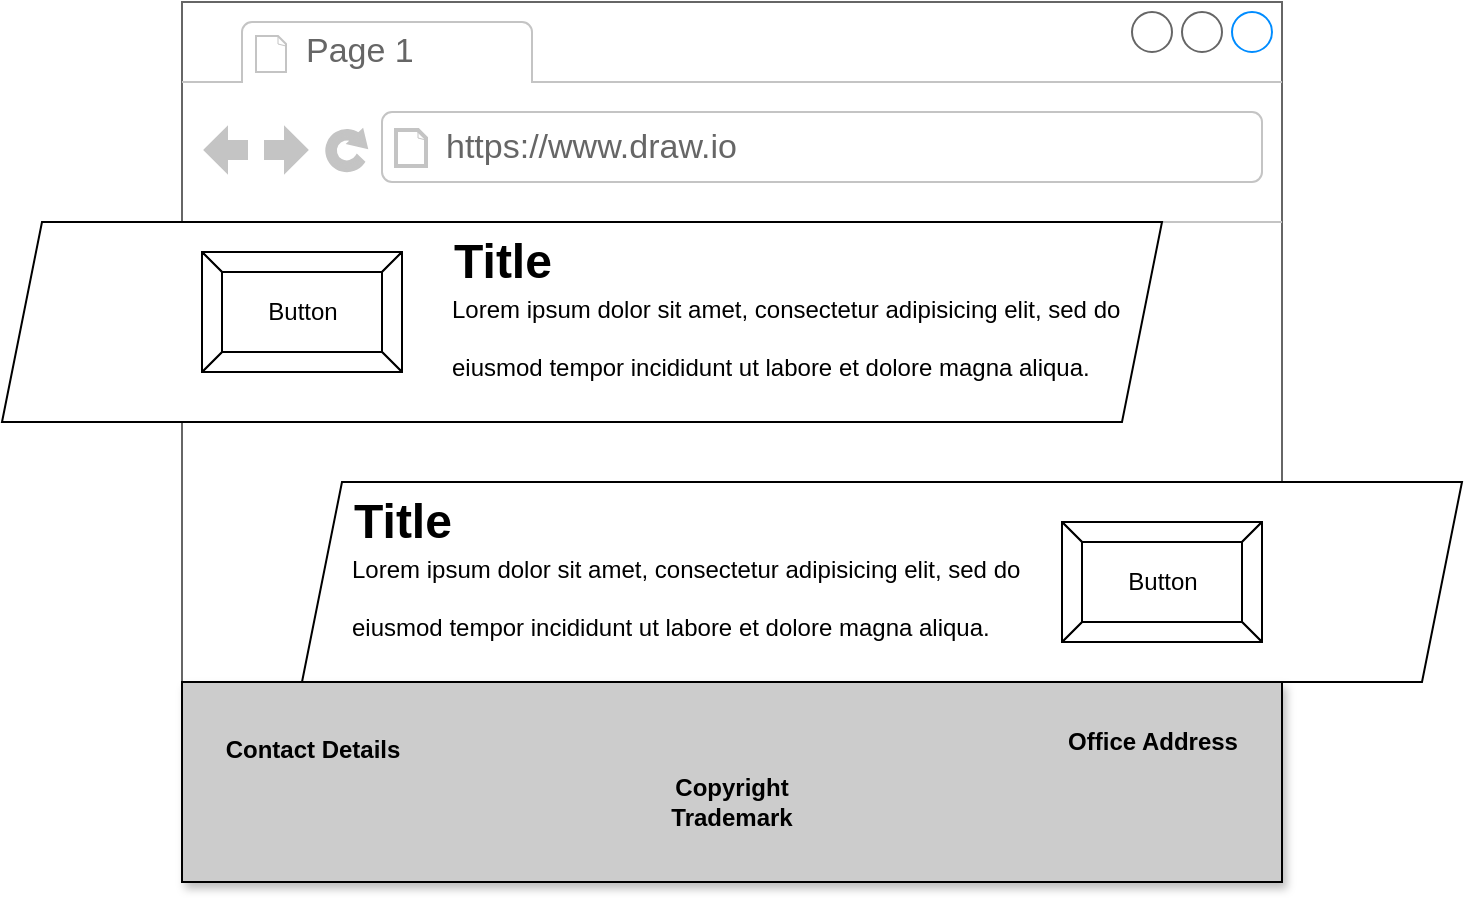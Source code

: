 <mxfile version="16.5.3" type="device" pages="3"><diagram id="24E0vjuPHbL9nDD5jmQH" name="Page-1"><mxGraphModel dx="1021" dy="567" grid="1" gridSize="10" guides="1" tooltips="1" connect="1" arrows="1" fold="1" page="1" pageScale="1" pageWidth="850" pageHeight="1100" math="0" shadow="0"><root><mxCell id="0"/><mxCell id="1" parent="0"/><mxCell id="6ZBUGxdAjeoDtZsRI04T-1" value="" style="strokeWidth=1;shadow=0;dashed=0;align=center;html=1;shape=mxgraph.mockup.containers.browserWindow;rSize=0;strokeColor=#666666;strokeColor2=#008cff;strokeColor3=#c4c4c4;mainText=,;recursiveResize=0;" vertex="1" parent="1"><mxGeometry x="110" y="30" width="550" height="440" as="geometry"/></mxCell><mxCell id="6ZBUGxdAjeoDtZsRI04T-2" value="Page 1" style="strokeWidth=1;shadow=0;dashed=0;align=center;html=1;shape=mxgraph.mockup.containers.anchor;fontSize=17;fontColor=#666666;align=left;" vertex="1" parent="6ZBUGxdAjeoDtZsRI04T-1"><mxGeometry x="60" y="12" width="110" height="26" as="geometry"/></mxCell><mxCell id="6ZBUGxdAjeoDtZsRI04T-3" value="https://www.draw.io" style="strokeWidth=1;shadow=0;dashed=0;align=center;html=1;shape=mxgraph.mockup.containers.anchor;rSize=0;fontSize=17;fontColor=#666666;align=left;" vertex="1" parent="6ZBUGxdAjeoDtZsRI04T-1"><mxGeometry x="130" y="60" width="250" height="26" as="geometry"/></mxCell><mxCell id="6ZBUGxdAjeoDtZsRI04T-5" value="" style="shape=parallelogram;perimeter=parallelogramPerimeter;whiteSpace=wrap;html=1;fixedSize=1;" vertex="1" parent="6ZBUGxdAjeoDtZsRI04T-1"><mxGeometry x="-90" y="110" width="580" height="100" as="geometry"/></mxCell><mxCell id="6ZBUGxdAjeoDtZsRI04T-8" value="" style="shape=parallelogram;perimeter=parallelogramPerimeter;whiteSpace=wrap;html=1;fixedSize=1;" vertex="1" parent="6ZBUGxdAjeoDtZsRI04T-1"><mxGeometry x="60" y="240" width="580" height="100" as="geometry"/></mxCell><mxCell id="6ZBUGxdAjeoDtZsRI04T-10" value="" style="rounded=0;whiteSpace=wrap;html=1;shadow=1;glass=0;gradientColor=none;fillColor=#CCCCCC;" vertex="1" parent="6ZBUGxdAjeoDtZsRI04T-1"><mxGeometry y="340" width="550" height="100" as="geometry"/></mxCell><mxCell id="6ZBUGxdAjeoDtZsRI04T-11" value="&lt;font style=&quot;font-size: 12px&quot;&gt;Contact Details&lt;/font&gt;" style="text;strokeColor=none;fillColor=none;html=1;fontSize=24;fontStyle=1;verticalAlign=middle;align=center;shadow=1;glass=0;" vertex="1" parent="6ZBUGxdAjeoDtZsRI04T-1"><mxGeometry x="10" y="355" width="110" height="30" as="geometry"/></mxCell><mxCell id="6ZBUGxdAjeoDtZsRI04T-12" value="Office Address" style="text;strokeColor=none;fillColor=none;html=1;fontSize=12;fontStyle=1;verticalAlign=middle;align=center;shadow=1;glass=0;" vertex="1" parent="6ZBUGxdAjeoDtZsRI04T-1"><mxGeometry x="430" y="355" width="110" height="30" as="geometry"/></mxCell><mxCell id="6ZBUGxdAjeoDtZsRI04T-13" value="&lt;b&gt;Copyright&lt;br&gt;Trademark&lt;br&gt;&lt;/b&gt;" style="text;html=1;strokeColor=none;fillColor=none;align=center;verticalAlign=middle;whiteSpace=wrap;rounded=0;shadow=1;glass=0;fontSize=12;" vertex="1" parent="6ZBUGxdAjeoDtZsRI04T-1"><mxGeometry x="245" y="360" width="60" height="80" as="geometry"/></mxCell><mxCell id="6ZBUGxdAjeoDtZsRI04T-14" value="&lt;h1&gt;&lt;span style=&quot;font-size: 12px ; font-weight: normal&quot;&gt;Lorem ipsum dolor sit amet, consectetur adipisicing elit, sed do eiusmod tempor incididunt ut labore et dolore magna aliqua.&lt;/span&gt;&lt;br&gt;&lt;/h1&gt;" style="text;html=1;strokeColor=none;fillColor=none;spacing=5;spacingTop=-20;whiteSpace=wrap;overflow=hidden;rounded=0;" vertex="1" parent="6ZBUGxdAjeoDtZsRI04T-1"><mxGeometry x="130" y="130" width="370" height="60" as="geometry"/></mxCell><mxCell id="6ZBUGxdAjeoDtZsRI04T-15" value="&lt;h1&gt;&lt;span style=&quot;font-size: 12px ; font-weight: normal&quot;&gt;Lorem ipsum dolor sit amet, consectetur adipisicing elit, sed do eiusmod tempor incididunt ut labore et dolore magna aliqua.&lt;/span&gt;&lt;br&gt;&lt;/h1&gt;" style="text;html=1;strokeColor=none;fillColor=none;spacing=5;spacingTop=-20;whiteSpace=wrap;overflow=hidden;rounded=0;" vertex="1" parent="6ZBUGxdAjeoDtZsRI04T-1"><mxGeometry x="80" y="260" width="370" height="65" as="geometry"/></mxCell><mxCell id="6ZBUGxdAjeoDtZsRI04T-16" value="Button" style="labelPosition=center;verticalLabelPosition=middle;align=center;html=1;shape=mxgraph.basic.button;dx=10;" vertex="1" parent="6ZBUGxdAjeoDtZsRI04T-1"><mxGeometry x="10" y="125" width="100" height="60" as="geometry"/></mxCell><mxCell id="6ZBUGxdAjeoDtZsRI04T-17" value="Button" style="labelPosition=center;verticalLabelPosition=middle;align=center;html=1;shape=mxgraph.basic.button;dx=10;" vertex="1" parent="6ZBUGxdAjeoDtZsRI04T-1"><mxGeometry x="440" y="260" width="100" height="60" as="geometry"/></mxCell><mxCell id="6ZBUGxdAjeoDtZsRI04T-18" value="Title" style="text;strokeColor=none;fillColor=none;html=1;fontSize=24;fontStyle=1;verticalAlign=middle;align=center;" vertex="1" parent="6ZBUGxdAjeoDtZsRI04T-1"><mxGeometry x="130" y="120" width="60" height="20" as="geometry"/></mxCell><mxCell id="6ZBUGxdAjeoDtZsRI04T-19" value="Title" style="text;strokeColor=none;fillColor=none;html=1;fontSize=24;fontStyle=1;verticalAlign=middle;align=center;" vertex="1" parent="6ZBUGxdAjeoDtZsRI04T-1"><mxGeometry x="80" y="250" width="60" height="20" as="geometry"/></mxCell></root></mxGraphModel></diagram><diagram id="rhAmqxctHxaUysoxjKZ4" name="Page-2"><mxGraphModel dx="1021" dy="567" grid="1" gridSize="10" guides="1" tooltips="1" connect="1" arrows="1" fold="1" page="1" pageScale="1" pageWidth="850" pageHeight="1100" math="0" shadow="0"><root><mxCell id="QgFLRT1kOcBvs1QDzaQW-0"/><mxCell id="QgFLRT1kOcBvs1QDzaQW-1" parent="QgFLRT1kOcBvs1QDzaQW-0"/><mxCell id="YGBe7U4-lsQs0Au-M-qg-0" value="" style="strokeWidth=1;shadow=0;dashed=0;align=center;html=1;shape=mxgraph.mockup.containers.browserWindow;rSize=0;strokeColor=#666666;strokeColor2=#008cff;strokeColor3=#c4c4c4;mainText=,;recursiveResize=0;" vertex="1" parent="QgFLRT1kOcBvs1QDzaQW-1"><mxGeometry x="110" y="30" width="550" height="540" as="geometry"/></mxCell><mxCell id="YGBe7U4-lsQs0Au-M-qg-1" value="Page 2" style="strokeWidth=1;shadow=0;dashed=0;align=center;html=1;shape=mxgraph.mockup.containers.anchor;fontSize=17;fontColor=#666666;align=left;" vertex="1" parent="YGBe7U4-lsQs0Au-M-qg-0"><mxGeometry x="60" y="12" width="110" height="26" as="geometry"/></mxCell><mxCell id="YGBe7U4-lsQs0Au-M-qg-2" value="https://www.draw.io" style="strokeWidth=1;shadow=0;dashed=0;align=center;html=1;shape=mxgraph.mockup.containers.anchor;rSize=0;fontSize=17;fontColor=#666666;align=left;" vertex="1" parent="YGBe7U4-lsQs0Au-M-qg-0"><mxGeometry x="130" y="60" width="250" height="26" as="geometry"/></mxCell><mxCell id="YGBe7U4-lsQs0Au-M-qg-15" value="Medical" style="text;strokeColor=none;fillColor=none;html=1;fontSize=24;fontStyle=1;verticalAlign=middle;align=center;" vertex="1" parent="YGBe7U4-lsQs0Au-M-qg-0"><mxGeometry x="225" y="120" width="100" height="20" as="geometry"/></mxCell><mxCell id="YGBe7U4-lsQs0Au-M-qg-17" value="" style="rounded=1;whiteSpace=wrap;html=1;" vertex="1" parent="YGBe7U4-lsQs0Au-M-qg-0"><mxGeometry x="165" y="150" width="220" height="270" as="geometry"/></mxCell><mxCell id="kYcoQ1Beg3HVl3tD-MOp-0" value="" style="shape=parallelogram;perimeter=parallelogramPerimeter;whiteSpace=wrap;html=1;fixedSize=1;" vertex="1" parent="YGBe7U4-lsQs0Au-M-qg-0"><mxGeometry y="150" width="140" height="60" as="geometry"/></mxCell><mxCell id="kYcoQ1Beg3HVl3tD-MOp-2" value="" style="shape=parallelogram;perimeter=parallelogramPerimeter;whiteSpace=wrap;html=1;fixedSize=1;" vertex="1" parent="YGBe7U4-lsQs0Au-M-qg-0"><mxGeometry x="10" y="255" width="140" height="60" as="geometry"/></mxCell><mxCell id="kYcoQ1Beg3HVl3tD-MOp-1" value="" style="shape=parallelogram;perimeter=parallelogramPerimeter;whiteSpace=wrap;html=1;fixedSize=1;" vertex="1" parent="YGBe7U4-lsQs0Au-M-qg-0"><mxGeometry x="20" y="360" width="140" height="60" as="geometry"/></mxCell><mxCell id="kYcoQ1Beg3HVl3tD-MOp-3" value="" style="shape=parallelogram;perimeter=parallelogramPerimeter;whiteSpace=wrap;html=1;fixedSize=1;" vertex="1" parent="YGBe7U4-lsQs0Au-M-qg-0"><mxGeometry x="410" y="360" width="140" height="60" as="geometry"/></mxCell><mxCell id="kYcoQ1Beg3HVl3tD-MOp-4" value="" style="shape=parallelogram;perimeter=parallelogramPerimeter;whiteSpace=wrap;html=1;fixedSize=1;" vertex="1" parent="YGBe7U4-lsQs0Au-M-qg-0"><mxGeometry x="400" y="255" width="140" height="60" as="geometry"/></mxCell><mxCell id="kYcoQ1Beg3HVl3tD-MOp-5" value="" style="shape=parallelogram;perimeter=parallelogramPerimeter;whiteSpace=wrap;html=1;fixedSize=1;" vertex="1" parent="YGBe7U4-lsQs0Au-M-qg-0"><mxGeometry x="390" y="150" width="140" height="60" as="geometry"/></mxCell><mxCell id="YGBe7U4-lsQs0Au-M-qg-16" value="" style="group" vertex="1" connectable="0" parent="YGBe7U4-lsQs0Au-M-qg-0"><mxGeometry y="440" width="550" height="100" as="geometry"/></mxCell><mxCell id="YGBe7U4-lsQs0Au-M-qg-5" value="" style="rounded=0;whiteSpace=wrap;html=1;shadow=1;glass=0;gradientColor=none;fillColor=#CCCCCC;" vertex="1" parent="YGBe7U4-lsQs0Au-M-qg-16"><mxGeometry width="550" height="100" as="geometry"/></mxCell><mxCell id="YGBe7U4-lsQs0Au-M-qg-6" value="&lt;font style=&quot;font-size: 12px&quot;&gt;Contact Details&lt;/font&gt;" style="text;strokeColor=none;fillColor=none;html=1;fontSize=24;fontStyle=1;verticalAlign=middle;align=center;shadow=1;glass=0;" vertex="1" parent="YGBe7U4-lsQs0Au-M-qg-16"><mxGeometry x="10" y="15" width="110" height="30" as="geometry"/></mxCell><mxCell id="YGBe7U4-lsQs0Au-M-qg-7" value="Office Address" style="text;strokeColor=none;fillColor=none;html=1;fontSize=12;fontStyle=1;verticalAlign=middle;align=center;shadow=1;glass=0;" vertex="1" parent="YGBe7U4-lsQs0Au-M-qg-16"><mxGeometry x="430" y="15" width="110" height="30" as="geometry"/></mxCell><mxCell id="YGBe7U4-lsQs0Au-M-qg-8" value="&lt;b&gt;Copyright&lt;br&gt;Trademark&lt;br&gt;&lt;/b&gt;" style="text;html=1;strokeColor=none;fillColor=none;align=center;verticalAlign=middle;whiteSpace=wrap;rounded=0;shadow=1;glass=0;fontSize=12;" vertex="1" parent="YGBe7U4-lsQs0Au-M-qg-16"><mxGeometry x="245" y="20" width="60" height="80" as="geometry"/></mxCell><mxCell id="kYcoQ1Beg3HVl3tD-MOp-6" value="Name&lt;sup&gt;&lt;font color=&quot;#ff0000&quot;&gt;*&lt;/font&gt;&lt;/sup&gt;" style="fillColor=none;strokeColor=none;html=1;fontSize=11;fontStyle=0;align=left;fontColor=#596780;fontStyle=1;fontSize=11" vertex="1" parent="YGBe7U4-lsQs0Au-M-qg-0"><mxGeometry x="180" y="160" width="100" height="20" as="geometry"/></mxCell><mxCell id="kYcoQ1Beg3HVl3tD-MOp-7" value="Messina Cake" style="rounded=1;arcSize=9;align=left;spacingLeft=5;strokeColor=#4C9AFF;html=1;strokeWidth=2;fontSize=12" vertex="1" parent="YGBe7U4-lsQs0Au-M-qg-0"><mxGeometry x="180" y="185" width="100" height="33" as="geometry"/></mxCell><mxCell id="kYcoQ1Beg3HVl3tD-MOp-8" value="Age" style="fillColor=none;strokeColor=none;html=1;fontSize=11;fontStyle=0;align=left;fontColor=#596780;fontStyle=1;fontSize=11" vertex="1" parent="YGBe7U4-lsQs0Au-M-qg-0"><mxGeometry x="180" y="230" width="120" height="20" as="geometry"/></mxCell><mxCell id="kYcoQ1Beg3HVl3tD-MOp-9" value="967" style="rounded=1;arcSize=9;fillColor=#F7F8F9;align=left;spacingLeft=5;strokeColor=#DEE1E6;html=1;strokeWidth=2;fontSize=12" vertex="1" parent="YGBe7U4-lsQs0Au-M-qg-0"><mxGeometry x="180" y="255" width="120" height="40" as="geometry"/></mxCell><mxCell id="kYcoQ1Beg3HVl3tD-MOp-10" value="Blood Group" style="fillColor=none;strokeColor=none;html=1;fontSize=11;fontStyle=0;align=left;fontColor=#596780;fontStyle=1;fontSize=11" vertex="1" parent="YGBe7U4-lsQs0Au-M-qg-0"><mxGeometry x="180" y="310" width="90" height="20" as="geometry"/></mxCell><mxCell id="kYcoQ1Beg3HVl3tD-MOp-11" value="" style="rounded=1;arcSize=9;align=left;spacingLeft=5;strokeColor=#4C9AFF;html=1;strokeWidth=2;fontSize=12" vertex="1" parent="YGBe7U4-lsQs0Au-M-qg-0"><mxGeometry x="180" y="335" width="90" height="33" as="geometry"/></mxCell><mxCell id="kYcoQ1Beg3HVl3tD-MOp-13" value="Button" style="labelPosition=center;verticalLabelPosition=middle;align=center;html=1;shape=mxgraph.basic.shaded_button;dx=10;fillColor=#E6E6E6;strokeColor=none;" vertex="1" parent="YGBe7U4-lsQs0Au-M-qg-0"><mxGeometry x="290" y="370" width="80" height="40" as="geometry"/></mxCell></root></mxGraphModel></diagram><diagram id="4kYdii0E93YTlwnatxlp" name="Page-3"><mxGraphModel dx="827" dy="459" grid="1" gridSize="10" guides="1" tooltips="1" connect="1" arrows="1" fold="1" page="1" pageScale="1" pageWidth="850" pageHeight="1100" math="0" shadow="0"><root><mxCell id="hOuAvxKoevovV9SXXoCa-0"/><mxCell id="hOuAvxKoevovV9SXXoCa-1" parent="hOuAvxKoevovV9SXXoCa-0"/><mxCell id="KDxu0FnC5jiOzav9gtkV-0" value="" style="strokeWidth=1;shadow=0;dashed=0;align=center;html=1;shape=mxgraph.mockup.containers.browserWindow;rSize=0;strokeColor=#666666;strokeColor2=#008cff;strokeColor3=#c4c4c4;mainText=,;recursiveResize=0;" vertex="1" parent="hOuAvxKoevovV9SXXoCa-1"><mxGeometry x="110" y="30" width="550" height="460" as="geometry"/></mxCell><mxCell id="KDxu0FnC5jiOzav9gtkV-1" value="Page 3" style="strokeWidth=1;shadow=0;dashed=0;align=center;html=1;shape=mxgraph.mockup.containers.anchor;fontSize=17;fontColor=#666666;align=left;" vertex="1" parent="KDxu0FnC5jiOzav9gtkV-0"><mxGeometry x="60" y="12" width="110" height="26" as="geometry"/></mxCell><mxCell id="KDxu0FnC5jiOzav9gtkV-2" value="https://www.draw.io" style="strokeWidth=1;shadow=0;dashed=0;align=center;html=1;shape=mxgraph.mockup.containers.anchor;rSize=0;fontSize=17;fontColor=#666666;align=left;" vertex="1" parent="KDxu0FnC5jiOzav9gtkV-0"><mxGeometry x="130" y="60" width="250" height="26" as="geometry"/></mxCell><mxCell id="mPv-lbfHgfCn0Q9x_VuN-0" value="" style="ellipse;whiteSpace=wrap;html=1;aspect=fixed;" vertex="1" parent="KDxu0FnC5jiOzav9gtkV-0"><mxGeometry x="45" y="130" width="40" height="40" as="geometry"/></mxCell><mxCell id="mPv-lbfHgfCn0Q9x_VuN-2" value="" style="ellipse;whiteSpace=wrap;html=1;aspect=fixed;" vertex="1" parent="KDxu0FnC5jiOzav9gtkV-0"><mxGeometry x="465" y="130" width="40" height="40" as="geometry"/></mxCell><mxCell id="mPv-lbfHgfCn0Q9x_VuN-4" value="" style="rounded=1;whiteSpace=wrap;html=1;" vertex="1" parent="KDxu0FnC5jiOzav9gtkV-0"><mxGeometry x="30" y="190.5" width="490" height="90" as="geometry"/></mxCell><mxCell id="TQnshxJKs6aPidN-u-Iq-0" value="Project Information" style="text;strokeColor=none;fillColor=none;html=1;fontSize=24;fontStyle=1;verticalAlign=middle;align=center;" vertex="1" parent="KDxu0FnC5jiOzav9gtkV-0"><mxGeometry x="150" y="140" width="250" height="20" as="geometry"/></mxCell><mxCell id="SrgnbUZHyj6xZy_Z2IYV-0" value="" style="ellipse;whiteSpace=wrap;html=1;aspect=fixed;" vertex="1" parent="KDxu0FnC5jiOzav9gtkV-0"><mxGeometry x="45" y="300" width="40" height="40" as="geometry"/></mxCell><mxCell id="SrgnbUZHyj6xZy_Z2IYV-2" value="" style="ellipse;whiteSpace=wrap;html=1;aspect=fixed;" vertex="1" parent="KDxu0FnC5jiOzav9gtkV-0"><mxGeometry x="465" y="300" width="40" height="40" as="geometry"/></mxCell><mxCell id="SrgnbUZHyj6xZy_Z2IYV-3" value="Project name" style="fillColor=none;strokeColor=none;html=1;fontSize=11;fontStyle=0;align=left;fontColor=#596780;fontStyle=1;fontSize=11" vertex="1" parent="KDxu0FnC5jiOzav9gtkV-0"><mxGeometry x="45" y="206.5" width="110" height="20" as="geometry"/></mxCell><mxCell id="SrgnbUZHyj6xZy_Z2IYV-4" value="Watermelon Squad" style="rounded=1;arcSize=9;fillColor=#F7F8F9;align=left;spacingLeft=5;strokeColor=#DEE1E6;html=1;strokeWidth=2;fontSize=12" vertex="1" parent="KDxu0FnC5jiOzav9gtkV-0"><mxGeometry x="45" y="231.5" width="115" height="33" as="geometry"/></mxCell><mxCell id="SrgnbUZHyj6xZy_Z2IYV-5" value="Location" style="fillColor=none;strokeColor=none;html=1;fontSize=11;fontStyle=0;align=left;fontColor=#596780;fontStyle=1;fontSize=11" vertex="1" parent="KDxu0FnC5jiOzav9gtkV-0"><mxGeometry x="190" y="206.5" width="80" height="20" as="geometry"/></mxCell><mxCell id="SrgnbUZHyj6xZy_Z2IYV-6" value="" style="rounded=1;arcSize=9;align=left;spacingLeft=5;strokeColor=#4C9AFF;html=1;strokeWidth=2;fontSize=12" vertex="1" parent="KDxu0FnC5jiOzav9gtkV-0"><mxGeometry x="190" y="231.5" width="80" height="33" as="geometry"/></mxCell><mxCell id="JpJ3uNI3OT4P01nFO6kN-1" value="Default radio" style="html=1;shadow=0;dashed=0;shape=mxgraph.bootstrap.radioButton2;labelPosition=right;verticalLabelPosition=middle;align=left;verticalAlign=middle;gradientColor=#DEDEDE;fillColor=#EDEDED;checked=1;spacing=5;checkedFill=#0085FC;checkedStroke=#ffffff;sketch=0;" vertex="1" parent="KDxu0FnC5jiOzav9gtkV-0"><mxGeometry x="290" y="214.5" width="10" height="10" as="geometry"/></mxCell><mxCell id="JpJ3uNI3OT4P01nFO6kN-2" value="Second default radio" style="html=1;shadow=0;dashed=0;shape=mxgraph.bootstrap.radioButton2;labelPosition=right;verticalLabelPosition=middle;align=left;verticalAlign=middle;gradientColor=#DEDEDE;fillColor=#EDEDED;checked=0;spacing=5;checkedFill=#0085FC;checkedStroke=#ffffff;sketch=0;" vertex="1" parent="KDxu0FnC5jiOzav9gtkV-0"><mxGeometry x="290" y="234.5" width="10" height="10" as="geometry"/></mxCell><mxCell id="JpJ3uNI3OT4P01nFO6kN-3" value="Third default radio" style="html=1;shadow=0;dashed=0;shape=mxgraph.bootstrap.radioButton2;labelPosition=right;verticalLabelPosition=middle;align=left;verticalAlign=middle;gradientColor=#DEDEDE;fillColor=#EDEDED;checked=0;spacing=5;fontColor=#6C767D;checkedFill=#0085FC;checkedStroke=#ffffff;sketch=0;" vertex="1" parent="KDxu0FnC5jiOzav9gtkV-0"><mxGeometry x="290" y="254.5" width="10" height="10" as="geometry"/></mxCell><mxCell id="mPv-lbfHgfCn0Q9x_VuN-3" value="" style="group" vertex="1" connectable="0" parent="KDxu0FnC5jiOzav9gtkV-0"><mxGeometry y="360" width="550" height="100" as="geometry"/></mxCell><mxCell id="KDxu0FnC5jiOzav9gtkV-5" value="" style="rounded=0;whiteSpace=wrap;html=1;shadow=1;glass=0;gradientColor=none;fillColor=#CCCCCC;" vertex="1" parent="mPv-lbfHgfCn0Q9x_VuN-3"><mxGeometry width="550" height="100" as="geometry"/></mxCell><mxCell id="KDxu0FnC5jiOzav9gtkV-6" value="&lt;font style=&quot;font-size: 12px&quot;&gt;Contact Details&lt;/font&gt;" style="text;strokeColor=none;fillColor=none;html=1;fontSize=24;fontStyle=1;verticalAlign=middle;align=center;shadow=1;glass=0;" vertex="1" parent="mPv-lbfHgfCn0Q9x_VuN-3"><mxGeometry x="10" y="15" width="110" height="30" as="geometry"/></mxCell><mxCell id="KDxu0FnC5jiOzav9gtkV-7" value="Office Address" style="text;strokeColor=none;fillColor=none;html=1;fontSize=12;fontStyle=1;verticalAlign=middle;align=center;shadow=1;glass=0;" vertex="1" parent="mPv-lbfHgfCn0Q9x_VuN-3"><mxGeometry x="430" y="15" width="110" height="30" as="geometry"/></mxCell><mxCell id="KDxu0FnC5jiOzav9gtkV-8" value="&lt;b&gt;Copyright&lt;br&gt;Trademark&lt;br&gt;&lt;/b&gt;" style="text;html=1;strokeColor=none;fillColor=none;align=center;verticalAlign=middle;whiteSpace=wrap;rounded=0;shadow=1;glass=0;fontSize=12;" vertex="1" parent="mPv-lbfHgfCn0Q9x_VuN-3"><mxGeometry x="245" y="20" width="60" height="80" as="geometry"/></mxCell><mxCell id="q65ttvqSnB_aIW81-F8L-0" value="Button" style="labelPosition=center;verticalLabelPosition=middle;align=center;html=1;shape=mxgraph.basic.shaded_button;dx=10;fillColor=#E6E6E6;strokeColor=none;" vertex="1" parent="KDxu0FnC5jiOzav9gtkV-0"><mxGeometry x="425" y="215.5" width="80" height="40" as="geometry"/></mxCell></root></mxGraphModel></diagram></mxfile>